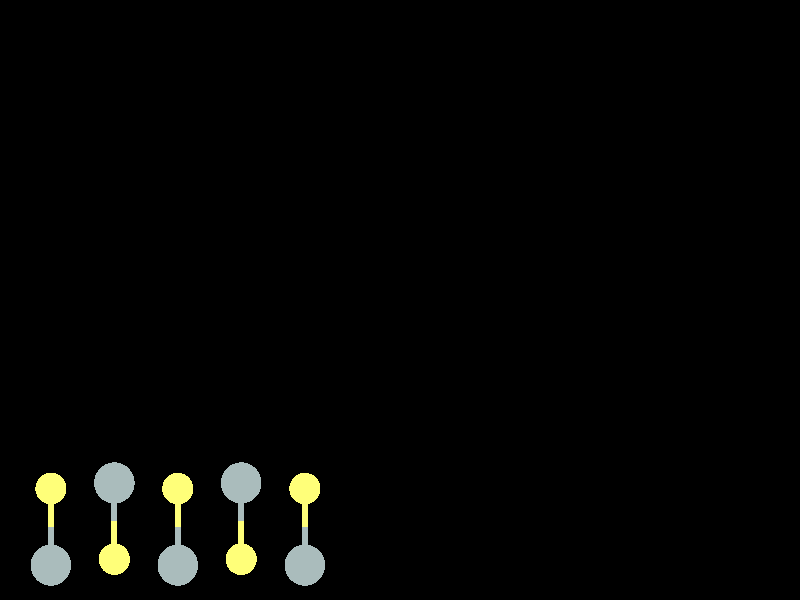#include "colors.inc"
#include "finish.inc"

global_settings {assumed_gamma 1 max_trace_level 6}
background {color White transmit 1.0}
camera {orthographic
  right -27.25*x up 20.14*y
  direction 1.00*z
  location <0,0,50.00> look_at <0,0,0>}


light_source {<  2.00,   3.00,  40.00> color White
  area_light <0.70, 0, 0>, <0, 0.70, 0>, 3, 3
  adaptive 1 jitter}
// no fog
#declare simple = finish {phong 0.7}
#declare pale = finish {ambient 0.5 diffuse 0.85 roughness 0.001 specular 0.200 }
#declare intermediate = finish {ambient 0.3 diffuse 0.6 specular 0.1 roughness 0.04}
#declare vmd = finish {ambient 0.0 diffuse 0.65 phong 0.1 phong_size 40.0 specular 0.5 }
#declare jmol = finish {ambient 0.2 diffuse 0.6 specular 1 roughness 0.001 metallic}
#declare ase2 = finish {ambient 0.05 brilliance 3 diffuse 0.6 metallic specular 0.7 roughness 0.04 reflection 0.15}
#declare ase3 = finish {ambient 0.15 brilliance 2 diffuse 0.6 metallic specular 1.0 roughness 0.001 reflection 0.0}
#declare glass = finish {ambient 0.05 diffuse 0.3 specular 1.0 roughness 0.001}
#declare glass2 = finish {ambient 0.01 diffuse 0.3 specular 1.0 reflection 0.25 roughness 0.001}
#declare Rcell = 0.000;
#declare Rbond = 0.100;

#macro atom(LOC, R, COL, TRANS, FIN)
  sphere{LOC, R texture{pigment{color COL transmit TRANS} finish{FIN}}}
#end
#macro constrain(LOC, R, COL, TRANS FIN)
union{torus{R, Rcell rotate 45*z texture{pigment{color COL transmit TRANS} finish{FIN}}}
     torus{R, Rcell rotate -45*z texture{pigment{color COL transmit TRANS} finish{FIN}}}
     translate LOC}
#end

cylinder {<-12.97,  -7.52,  -0.00>, < 12.97,  -7.52,  -0.00>, Rcell pigment {Black}}
cylinder {<-12.97,  -7.52, -20.32>, < 12.97,  -7.52, -20.32>, Rcell pigment {Black}}
cylinder {<-12.97,   9.59, -20.32>, < 12.97,   9.59, -20.32>, Rcell pigment {Black}}
cylinder {<-12.97,   9.59,   0.00>, < 12.97,   9.59,  -0.00>, Rcell pigment {Black}}
cylinder {<-12.97,  -7.52,  -0.00>, <-12.97,  -7.52, -20.32>, Rcell pigment {Black}}
cylinder {< 12.97,  -7.52,  -0.00>, < 12.97,  -7.52, -20.32>, Rcell pigment {Black}}
cylinder {< 12.97,   9.59,  -0.00>, < 12.97,   9.59, -20.32>, Rcell pigment {Black}}
cylinder {<-12.97,   9.59,   0.00>, <-12.97,   9.59, -20.32>, Rcell pigment {Black}}
cylinder {<-12.97,  -7.52,  -0.00>, <-12.97,   9.59,   0.00>, Rcell pigment {Black}}
cylinder {< 12.97,  -7.52,  -0.00>, < 12.97,   9.59,  -0.00>, Rcell pigment {Black}}
cylinder {< 12.97,  -7.52, -20.32>, < 12.97,   9.59, -20.32>, Rcell pigment {Black}}
cylinder {<-12.97,  -7.52, -20.32>, <-12.97,   9.59, -20.32>, Rcell pigment {Black}}
atom(<-11.89,  -6.33,  -3.05>, 0.53, rgb <1.00, 1.00, 0.19>, 0.0, ase3) // #0
atom(<-11.89,  -8.90,  -3.05>, 0.69, rgb <0.40, 0.50, 0.50>, 0.0, ase3) // #1
atom(<-11.89,  -6.33,  -7.11>, 0.53, rgb <1.00, 1.00, 0.19>, 0.0, ase3) // #2
atom(<-11.89,  -8.90,  -7.11>, 0.69, rgb <0.40, 0.50, 0.50>, 0.0, ase3) // #3
atom(< -7.57,  -6.33,  -3.05>, 0.53, rgb <1.00, 1.00, 0.19>, 0.0, ase3) // #4
atom(< -7.57,  -8.90,  -3.05>, 0.69, rgb <0.40, 0.50, 0.50>, 0.0, ase3) // #5
atom(< -9.73,  -8.70,  -5.08>, 0.53, rgb <1.00, 1.00, 0.19>, 0.0, ase3) // #6
atom(< -7.57,  -6.33,  -7.11>, 0.53, rgb <1.00, 1.00, 0.19>, 0.0, ase3) // #7
atom(< -9.73,  -6.14,  -5.08>, 0.69, rgb <0.40, 0.50, 0.50>, 0.0, ase3) // #8
atom(< -7.57,  -8.90,  -7.11>, 0.69, rgb <0.40, 0.50, 0.50>, 0.0, ase3) // #9
atom(< -9.73,  -8.70,  -9.14>, 0.53, rgb <1.00, 1.00, 0.19>, 0.0, ase3) // #10
atom(< -9.73,  -6.14,  -9.14>, 0.69, rgb <0.40, 0.50, 0.50>, 0.0, ase3) // #11
atom(< -3.24,  -6.33,  -3.05>, 0.53, rgb <1.00, 1.00, 0.19>, 0.0, ase3) // #12
atom(< -3.24,  -8.90,  -3.05>, 0.69, rgb <0.40, 0.50, 0.50>, 0.0, ase3) // #13
atom(< -5.41,  -8.70,  -5.08>, 0.53, rgb <1.00, 1.00, 0.19>, 0.0, ase3) // #14
atom(< -3.24,  -6.33,  -7.11>, 0.53, rgb <1.00, 1.00, 0.19>, 0.0, ase3) // #15
atom(< -5.41,  -6.14,  -5.08>, 0.69, rgb <0.40, 0.50, 0.50>, 0.0, ase3) // #16
atom(< -3.24,  -8.90,  -7.11>, 0.69, rgb <0.40, 0.50, 0.50>, 0.0, ase3) // #17
atom(< -5.41,  -8.70,  -9.14>, 0.53, rgb <1.00, 1.00, 0.19>, 0.0, ase3) // #18
atom(< -5.41,  -6.14,  -9.14>, 0.69, rgb <0.40, 0.50, 0.50>, 0.0, ase3) // #19
cylinder {<-11.89,  -6.33,  -3.05>, <-11.89,  -7.61,  -3.05>, Rbond texture{pigment {color rgb <1.00, 1.00, 0.19> transmit 0.0} finish{ase3}}}
cylinder {<-11.89,  -8.90,  -3.05>, <-11.89,  -7.61,  -3.05>, Rbond texture{pigment {color rgb <0.40, 0.50, 0.50> transmit 0.0} finish{ase3}}}
cylinder {<-11.89,  -6.33,  -7.11>, <-11.89,  -7.61,  -7.11>, Rbond texture{pigment {color rgb <1.00, 1.00, 0.19> transmit 0.0} finish{ase3}}}
cylinder {<-11.89,  -8.90,  -7.11>, <-11.89,  -7.61,  -7.11>, Rbond texture{pigment {color rgb <0.40, 0.50, 0.50> transmit 0.0} finish{ase3}}}
cylinder {< -7.57,  -6.33,  -3.05>, < -7.57,  -7.61,  -3.05>, Rbond texture{pigment {color rgb <1.00, 1.00, 0.19> transmit 0.0} finish{ase3}}}
cylinder {< -7.57,  -8.90,  -3.05>, < -7.57,  -7.61,  -3.05>, Rbond texture{pigment {color rgb <0.40, 0.50, 0.50> transmit 0.0} finish{ase3}}}
cylinder {< -9.73,  -8.70,  -5.08>, < -9.73,  -7.42,  -5.08>, Rbond texture{pigment {color rgb <1.00, 1.00, 0.19> transmit 0.0} finish{ase3}}}
cylinder {< -9.73,  -6.14,  -5.08>, < -9.73,  -7.42,  -5.08>, Rbond texture{pigment {color rgb <0.40, 0.50, 0.50> transmit 0.0} finish{ase3}}}
cylinder {< -7.57,  -6.33,  -7.11>, < -7.57,  -7.61,  -7.11>, Rbond texture{pigment {color rgb <1.00, 1.00, 0.19> transmit 0.0} finish{ase3}}}
cylinder {< -7.57,  -8.90,  -7.11>, < -7.57,  -7.61,  -7.11>, Rbond texture{pigment {color rgb <0.40, 0.50, 0.50> transmit 0.0} finish{ase3}}}
cylinder {< -9.73,  -8.70,  -9.14>, < -9.73,  -7.42,  -9.14>, Rbond texture{pigment {color rgb <1.00, 1.00, 0.19> transmit 0.0} finish{ase3}}}
cylinder {< -9.73,  -6.14,  -9.14>, < -9.73,  -7.42,  -9.14>, Rbond texture{pigment {color rgb <0.40, 0.50, 0.50> transmit 0.0} finish{ase3}}}
cylinder {< -3.24,  -6.33,  -3.05>, < -3.24,  -7.61,  -3.05>, Rbond texture{pigment {color rgb <1.00, 1.00, 0.19> transmit 0.0} finish{ase3}}}
cylinder {< -3.24,  -8.90,  -3.05>, < -3.24,  -7.61,  -3.05>, Rbond texture{pigment {color rgb <0.40, 0.50, 0.50> transmit 0.0} finish{ase3}}}
cylinder {< -5.41,  -8.70,  -5.08>, < -5.41,  -7.42,  -5.08>, Rbond texture{pigment {color rgb <1.00, 1.00, 0.19> transmit 0.0} finish{ase3}}}
cylinder {< -5.41,  -6.14,  -5.08>, < -5.41,  -7.42,  -5.08>, Rbond texture{pigment {color rgb <0.40, 0.50, 0.50> transmit 0.0} finish{ase3}}}
cylinder {< -3.24,  -6.33,  -7.11>, < -3.24,  -7.61,  -7.11>, Rbond texture{pigment {color rgb <1.00, 1.00, 0.19> transmit 0.0} finish{ase3}}}
cylinder {< -3.24,  -8.90,  -7.11>, < -3.24,  -7.61,  -7.11>, Rbond texture{pigment {color rgb <0.40, 0.50, 0.50> transmit 0.0} finish{ase3}}}
cylinder {< -5.41,  -8.70,  -9.14>, < -5.41,  -7.42,  -9.14>, Rbond texture{pigment {color rgb <1.00, 1.00, 0.19> transmit 0.0} finish{ase3}}}
cylinder {< -5.41,  -6.14,  -9.14>, < -5.41,  -7.42,  -9.14>, Rbond texture{pigment {color rgb <0.40, 0.50, 0.50> transmit 0.0} finish{ase3}}}
// no constraints
